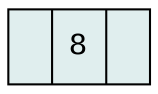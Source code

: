 digraph arbolB {
rankr = TB; 
node[shape = box,fillcolor="azure2" color="black" style="filled"];
node[shape=record label= "<p0>|{8}|<p1> "]8;
8;
}
